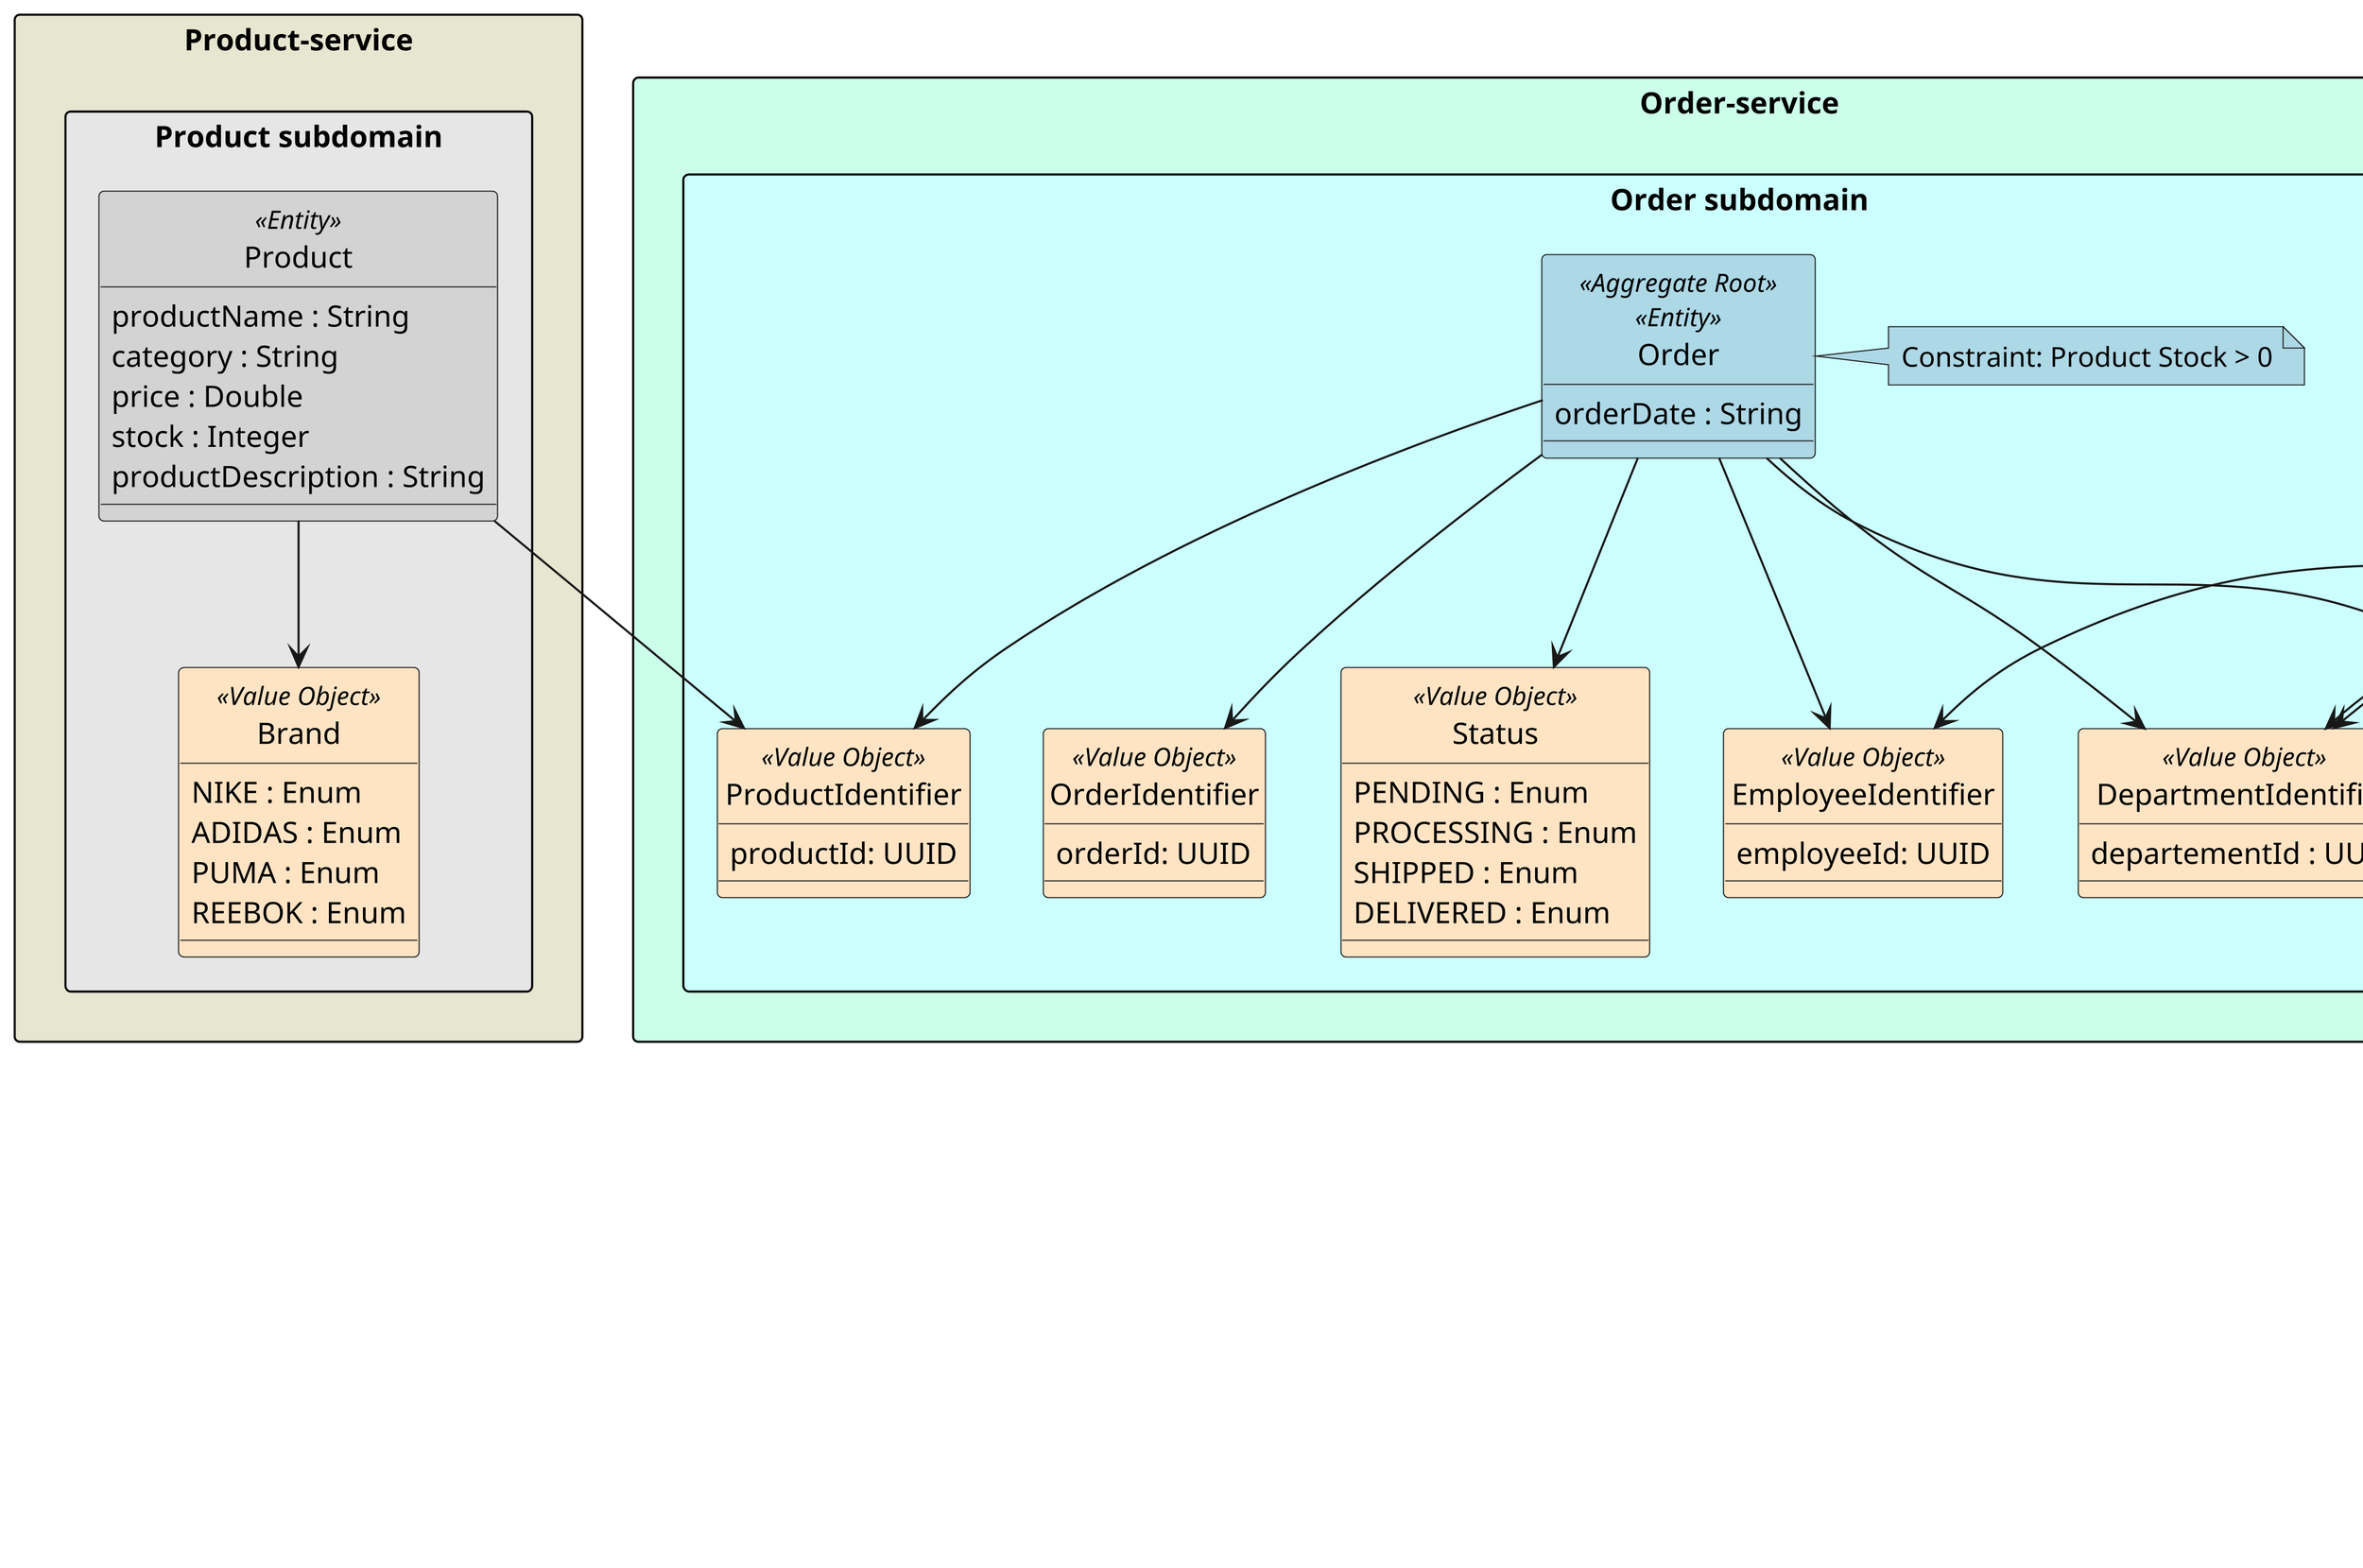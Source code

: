 @startuml

hide circle
top to bottom direction
!define ENTITY(entityName) class entityName << Entity >>
!define AGGREGATE(aggregateName) class aggregateName << Aggregate >>
!define AGGREGATE_ROOT(aggregateRootName) class aggregateRootName << Aggregate Root >>
!define AGGREGATE_ROOT_ENTITY(aggregateRootEntityName) class aggregateRootEntityName << Aggregate Root >> << Entity >>
!define VALUE_OBJECT(valueObjectName) class valueObjectName << Value Object >>
!pragma useVerticalIf on
skinparam dpi 350
skinparam packageStyle rectangle
skinparam rectangle {
    BackgroundColor #f7f4eb
    BorderColor Black
}

Package "Order-service" <<Rectangle>> #CCFFEA {
    Package "Order subdomain" <<Rectangle>> #CCFFFF {

        AGGREGATE_ROOT_ENTITY(Order) #lightblue {
            orderDate : String
        }

        VALUE_OBJECT(OrderIdentifier) #Bisque{
            orderId: UUID
        }

        VALUE_OBJECT(Status) #Bisque{
            PENDING : Enum
            PROCESSING : Enum
            SHIPPED : Enum
            DELIVERED : Enum
        }

        VALUE_OBJECT(ProductIdentifier) #Bisque{
                productId: UUID
        }

        VALUE_OBJECT(DepartmentIdentifier) #Bisque{
            departementId : UUID
        }

        VALUE_OBJECT(EmployeeIdentifier) #Bisque{
            employeeId: UUID
        }

        VALUE_OBJECT(CustomerIdentifier) #Bisque{
            customerId: UUID
        }

        note right of Order #lightblue
            Constraint: Product Stock > 0
        end note
    }
}

    Order --> OrderIdentifier
    Order --> Status
    Order --> CustomerIdentifier
    Order --> EmployeeIdentifier
    Order --> DepartmentIdentifier
    Order --> ProductIdentifier

Package "Product-service" <<Rectangle>> #E6E6D1 {
    Package "Product subdomain" <<Rectangle>> #E6E6E6 {

        ENTITY(Product) #lightgray {
            productName : String
            category : String
            price : Double
            stock : Integer
            productDescription : String
        }

        VALUE_OBJECT(Brand) #Bisque{
            NIKE : Enum
            ADIDAS : Enum
            PUMA : Enum
            REEBOK : Enum
        }
    }
}

    Product --> ProductIdentifier
    Product --> Brand

Package "Employee-service" <<Rectangle>> #E6E6D1 {
    Package "Human resource subdomain" <<Rectangle>> #E6E6E6 {

        ENTITY(Departement) #lightgray{
            name : String
            headCount : Integer
        }

        VALUE_OBJECT(Position) #Bisque{
            title : String
            code : String
        }

        ENTITY(Employee) #lightgray {
            firstName : String
            lastName : String
            emailAddress : String
            commissionRate : Double
            positionTitle : String
        }


        VALUE_OBJECT(AddressE) #Bisque{
            streetAddress : String
            city : String
            province : String
            country : String
            postalCode : String
        }

        VALUE_OBJECT(PhoneNumber) #Bisque{
            number : String
        }

        VALUE_OBJECT(PhoneType) #Bisque{
            HOME : Enum
            WORK : Enum
            MOBILE : Enum
        }

        VALUE_OBJECT(Salary) #Bisque{
            salary : BigDecimal
        }

        VALUE_OBJECT(CurrencyType) #Bisque{
            AUD : Enum
            CAD : Enum
            EUR : Enum
            GBP : Enum
            JPY : Enum
            USD : Enum
        }
    }
}

    Employee --> EmployeeIdentifier
    Employee --> AddressE
    Employee --> "1..*" PhoneNumber
    Employee --> Salary
    PhoneNumber --> PhoneType
    Salary --> CurrencyType
    Employee --> DepartmentIdentifier
    Departement --> DepartmentIdentifier
    Departement --> "1..*" Position

Package "Customer-service" <<Rectangle>> #E6E6D1 {
    Package "Customer subdomain" <<Rectangle>> #E6E6E6 {

        ENTITY(Customer) #lightgray {
            firstName: String
            lastName: String
            emailAddress: String
        }

        VALUE_OBJECT(Address) #Bisque{
            streetAddress : String
            city : String
            province : String
            country : String
            postalCode : String
        }
    }
}

    Customer --> CustomerIdentifier
    Customer --> Address

@enduml
